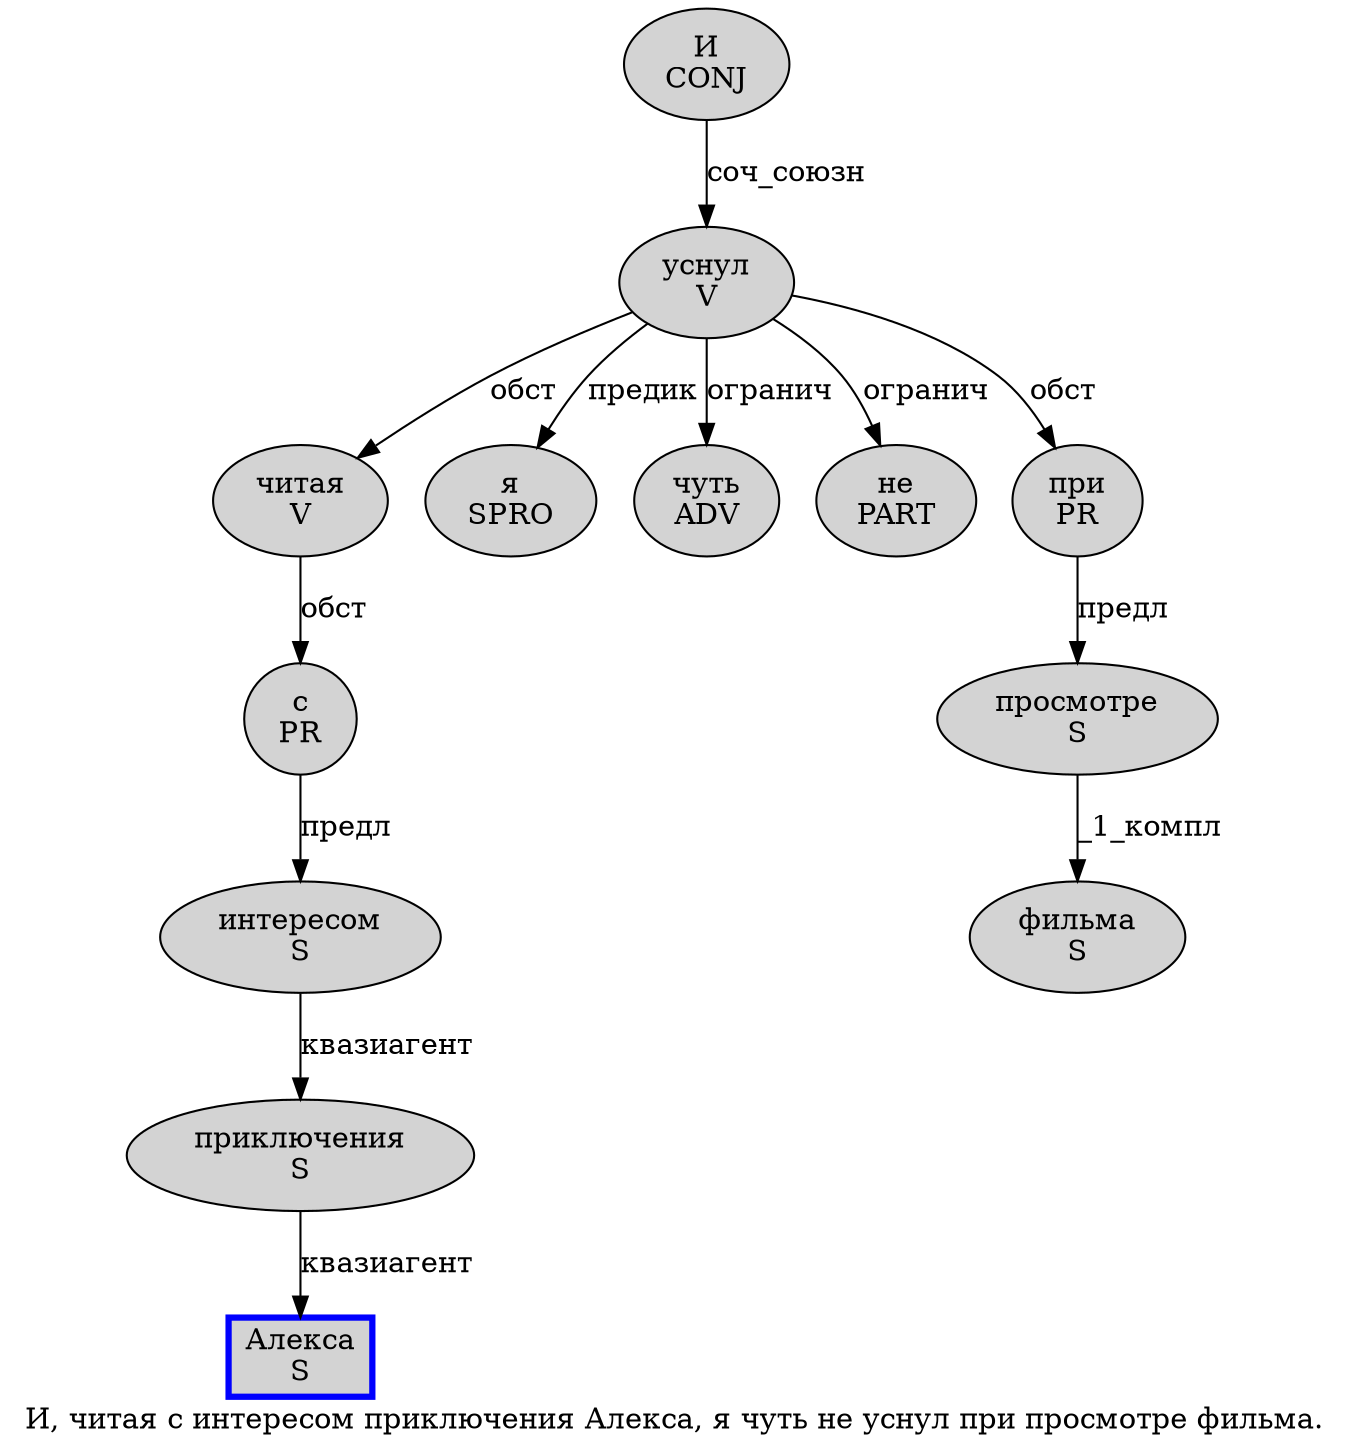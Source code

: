digraph SENTENCE_3847 {
	graph [label="И, читая с интересом приключения Алекса, я чуть не уснул при просмотре фильма."]
	node [style=filled]
		0 [label="И
CONJ" color="" fillcolor=lightgray penwidth=1 shape=ellipse]
		2 [label="читая
V" color="" fillcolor=lightgray penwidth=1 shape=ellipse]
		3 [label="с
PR" color="" fillcolor=lightgray penwidth=1 shape=ellipse]
		4 [label="интересом
S" color="" fillcolor=lightgray penwidth=1 shape=ellipse]
		5 [label="приключения
S" color="" fillcolor=lightgray penwidth=1 shape=ellipse]
		6 [label="Алекса
S" color=blue fillcolor=lightgray penwidth=3 shape=box]
		8 [label="я
SPRO" color="" fillcolor=lightgray penwidth=1 shape=ellipse]
		9 [label="чуть
ADV" color="" fillcolor=lightgray penwidth=1 shape=ellipse]
		10 [label="не
PART" color="" fillcolor=lightgray penwidth=1 shape=ellipse]
		11 [label="уснул
V" color="" fillcolor=lightgray penwidth=1 shape=ellipse]
		12 [label="при
PR" color="" fillcolor=lightgray penwidth=1 shape=ellipse]
		13 [label="просмотре
S" color="" fillcolor=lightgray penwidth=1 shape=ellipse]
		14 [label="фильма
S" color="" fillcolor=lightgray penwidth=1 shape=ellipse]
			2 -> 3 [label="обст"]
			5 -> 6 [label="квазиагент"]
			3 -> 4 [label="предл"]
			4 -> 5 [label="квазиагент"]
			0 -> 11 [label="соч_союзн"]
			12 -> 13 [label="предл"]
			13 -> 14 [label="_1_компл"]
			11 -> 2 [label="обст"]
			11 -> 8 [label="предик"]
			11 -> 9 [label="огранич"]
			11 -> 10 [label="огранич"]
			11 -> 12 [label="обст"]
}